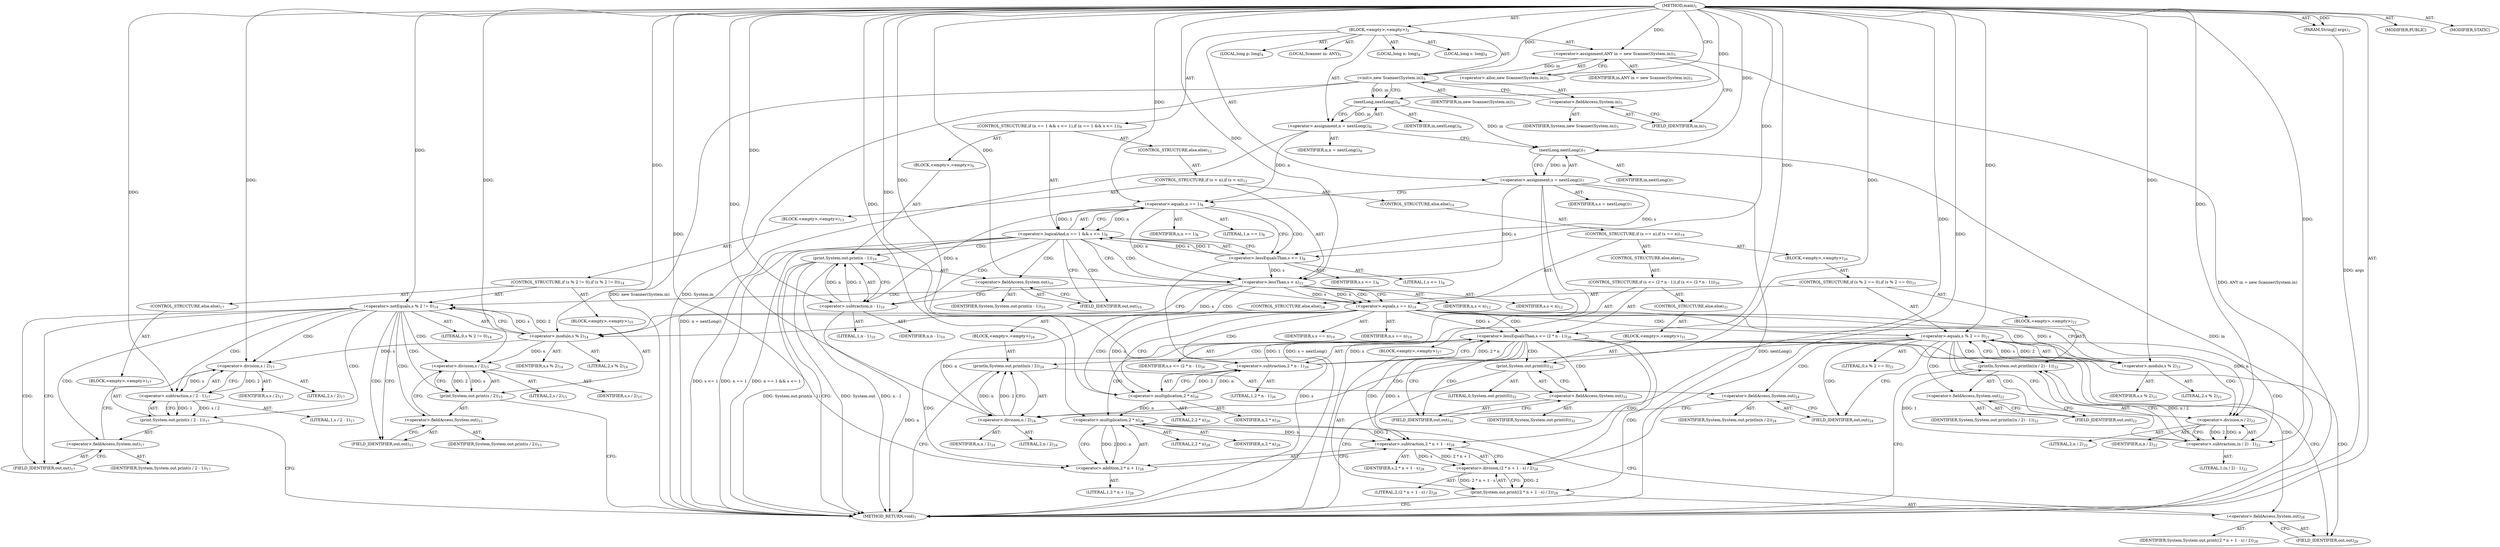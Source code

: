 digraph "main" {  
"19" [label = <(METHOD,main)<SUB>1</SUB>> ]
"20" [label = <(PARAM,String[] args)<SUB>1</SUB>> ]
"21" [label = <(BLOCK,&lt;empty&gt;,&lt;empty&gt;)<SUB>2</SUB>> ]
"22" [label = <(LOCAL,long n: long)<SUB>4</SUB>> ]
"23" [label = <(LOCAL,long s: long)<SUB>4</SUB>> ]
"24" [label = <(LOCAL,long p: long)<SUB>4</SUB>> ]
"4" [label = <(LOCAL,Scanner in: ANY)<SUB>5</SUB>> ]
"25" [label = <(&lt;operator&gt;.assignment,ANY in = new Scanner(System.in))<SUB>5</SUB>> ]
"26" [label = <(IDENTIFIER,in,ANY in = new Scanner(System.in))<SUB>5</SUB>> ]
"27" [label = <(&lt;operator&gt;.alloc,new Scanner(System.in))<SUB>5</SUB>> ]
"28" [label = <(&lt;init&gt;,new Scanner(System.in))<SUB>5</SUB>> ]
"3" [label = <(IDENTIFIER,in,new Scanner(System.in))<SUB>5</SUB>> ]
"29" [label = <(&lt;operator&gt;.fieldAccess,System.in)<SUB>5</SUB>> ]
"30" [label = <(IDENTIFIER,System,new Scanner(System.in))<SUB>5</SUB>> ]
"31" [label = <(FIELD_IDENTIFIER,in,in)<SUB>5</SUB>> ]
"32" [label = <(&lt;operator&gt;.assignment,n = nextLong())<SUB>6</SUB>> ]
"33" [label = <(IDENTIFIER,n,n = nextLong())<SUB>6</SUB>> ]
"34" [label = <(nextLong,nextLong())<SUB>6</SUB>> ]
"35" [label = <(IDENTIFIER,in,nextLong())<SUB>6</SUB>> ]
"36" [label = <(&lt;operator&gt;.assignment,s = nextLong())<SUB>7</SUB>> ]
"37" [label = <(IDENTIFIER,s,s = nextLong())<SUB>7</SUB>> ]
"38" [label = <(nextLong,nextLong())<SUB>7</SUB>> ]
"39" [label = <(IDENTIFIER,in,nextLong())<SUB>7</SUB>> ]
"40" [label = <(CONTROL_STRUCTURE,if (n == 1 &amp;&amp; s &lt;= 1),if (n == 1 &amp;&amp; s &lt;= 1))<SUB>8</SUB>> ]
"41" [label = <(&lt;operator&gt;.logicalAnd,n == 1 &amp;&amp; s &lt;= 1)<SUB>8</SUB>> ]
"42" [label = <(&lt;operator&gt;.equals,n == 1)<SUB>8</SUB>> ]
"43" [label = <(IDENTIFIER,n,n == 1)<SUB>8</SUB>> ]
"44" [label = <(LITERAL,1,n == 1)<SUB>8</SUB>> ]
"45" [label = <(&lt;operator&gt;.lessEqualsThan,s &lt;= 1)<SUB>8</SUB>> ]
"46" [label = <(IDENTIFIER,s,s &lt;= 1)<SUB>8</SUB>> ]
"47" [label = <(LITERAL,1,s &lt;= 1)<SUB>8</SUB>> ]
"48" [label = <(BLOCK,&lt;empty&gt;,&lt;empty&gt;)<SUB>9</SUB>> ]
"49" [label = <(print,System.out.print(n - 1))<SUB>10</SUB>> ]
"50" [label = <(&lt;operator&gt;.fieldAccess,System.out)<SUB>10</SUB>> ]
"51" [label = <(IDENTIFIER,System,System.out.print(n - 1))<SUB>10</SUB>> ]
"52" [label = <(FIELD_IDENTIFIER,out,out)<SUB>10</SUB>> ]
"53" [label = <(&lt;operator&gt;.subtraction,n - 1)<SUB>10</SUB>> ]
"54" [label = <(IDENTIFIER,n,n - 1)<SUB>10</SUB>> ]
"55" [label = <(LITERAL,1,n - 1)<SUB>10</SUB>> ]
"56" [label = <(CONTROL_STRUCTURE,else,else)<SUB>12</SUB>> ]
"57" [label = <(CONTROL_STRUCTURE,if (s &lt; n),if (s &lt; n))<SUB>12</SUB>> ]
"58" [label = <(&lt;operator&gt;.lessThan,s &lt; n)<SUB>12</SUB>> ]
"59" [label = <(IDENTIFIER,s,s &lt; n)<SUB>12</SUB>> ]
"60" [label = <(IDENTIFIER,n,s &lt; n)<SUB>12</SUB>> ]
"61" [label = <(BLOCK,&lt;empty&gt;,&lt;empty&gt;)<SUB>13</SUB>> ]
"62" [label = <(CONTROL_STRUCTURE,if (s % 2 != 0),if (s % 2 != 0))<SUB>14</SUB>> ]
"63" [label = <(&lt;operator&gt;.notEquals,s % 2 != 0)<SUB>14</SUB>> ]
"64" [label = <(&lt;operator&gt;.modulo,s % 2)<SUB>14</SUB>> ]
"65" [label = <(IDENTIFIER,s,s % 2)<SUB>14</SUB>> ]
"66" [label = <(LITERAL,2,s % 2)<SUB>14</SUB>> ]
"67" [label = <(LITERAL,0,s % 2 != 0)<SUB>14</SUB>> ]
"68" [label = <(BLOCK,&lt;empty&gt;,&lt;empty&gt;)<SUB>15</SUB>> ]
"69" [label = <(print,System.out.print(s / 2))<SUB>15</SUB>> ]
"70" [label = <(&lt;operator&gt;.fieldAccess,System.out)<SUB>15</SUB>> ]
"71" [label = <(IDENTIFIER,System,System.out.print(s / 2))<SUB>15</SUB>> ]
"72" [label = <(FIELD_IDENTIFIER,out,out)<SUB>15</SUB>> ]
"73" [label = <(&lt;operator&gt;.division,s / 2)<SUB>15</SUB>> ]
"74" [label = <(IDENTIFIER,s,s / 2)<SUB>15</SUB>> ]
"75" [label = <(LITERAL,2,s / 2)<SUB>15</SUB>> ]
"76" [label = <(CONTROL_STRUCTURE,else,else)<SUB>17</SUB>> ]
"77" [label = <(BLOCK,&lt;empty&gt;,&lt;empty&gt;)<SUB>17</SUB>> ]
"78" [label = <(print,System.out.print(s / 2 - 1))<SUB>17</SUB>> ]
"79" [label = <(&lt;operator&gt;.fieldAccess,System.out)<SUB>17</SUB>> ]
"80" [label = <(IDENTIFIER,System,System.out.print(s / 2 - 1))<SUB>17</SUB>> ]
"81" [label = <(FIELD_IDENTIFIER,out,out)<SUB>17</SUB>> ]
"82" [label = <(&lt;operator&gt;.subtraction,s / 2 - 1)<SUB>17</SUB>> ]
"83" [label = <(&lt;operator&gt;.division,s / 2)<SUB>17</SUB>> ]
"84" [label = <(IDENTIFIER,s,s / 2)<SUB>17</SUB>> ]
"85" [label = <(LITERAL,2,s / 2)<SUB>17</SUB>> ]
"86" [label = <(LITERAL,1,s / 2 - 1)<SUB>17</SUB>> ]
"87" [label = <(CONTROL_STRUCTURE,else,else)<SUB>19</SUB>> ]
"88" [label = <(CONTROL_STRUCTURE,if (s == n),if (s == n))<SUB>19</SUB>> ]
"89" [label = <(&lt;operator&gt;.equals,s == n)<SUB>19</SUB>> ]
"90" [label = <(IDENTIFIER,s,s == n)<SUB>19</SUB>> ]
"91" [label = <(IDENTIFIER,n,s == n)<SUB>19</SUB>> ]
"92" [label = <(BLOCK,&lt;empty&gt;,&lt;empty&gt;)<SUB>20</SUB>> ]
"93" [label = <(CONTROL_STRUCTURE,if (s % 2 == 0),if (s % 2 == 0))<SUB>21</SUB>> ]
"94" [label = <(&lt;operator&gt;.equals,s % 2 == 0)<SUB>21</SUB>> ]
"95" [label = <(&lt;operator&gt;.modulo,s % 2)<SUB>21</SUB>> ]
"96" [label = <(IDENTIFIER,s,s % 2)<SUB>21</SUB>> ]
"97" [label = <(LITERAL,2,s % 2)<SUB>21</SUB>> ]
"98" [label = <(LITERAL,0,s % 2 == 0)<SUB>21</SUB>> ]
"99" [label = <(BLOCK,&lt;empty&gt;,&lt;empty&gt;)<SUB>22</SUB>> ]
"100" [label = <(println,System.out.println((n / 2) - 1))<SUB>22</SUB>> ]
"101" [label = <(&lt;operator&gt;.fieldAccess,System.out)<SUB>22</SUB>> ]
"102" [label = <(IDENTIFIER,System,System.out.println((n / 2) - 1))<SUB>22</SUB>> ]
"103" [label = <(FIELD_IDENTIFIER,out,out)<SUB>22</SUB>> ]
"104" [label = <(&lt;operator&gt;.subtraction,(n / 2) - 1)<SUB>22</SUB>> ]
"105" [label = <(&lt;operator&gt;.division,n / 2)<SUB>22</SUB>> ]
"106" [label = <(IDENTIFIER,n,n / 2)<SUB>22</SUB>> ]
"107" [label = <(LITERAL,2,n / 2)<SUB>22</SUB>> ]
"108" [label = <(LITERAL,1,(n / 2) - 1)<SUB>22</SUB>> ]
"109" [label = <(CONTROL_STRUCTURE,else,else)<SUB>24</SUB>> ]
"110" [label = <(BLOCK,&lt;empty&gt;,&lt;empty&gt;)<SUB>24</SUB>> ]
"111" [label = <(println,System.out.println(n / 2))<SUB>24</SUB>> ]
"112" [label = <(&lt;operator&gt;.fieldAccess,System.out)<SUB>24</SUB>> ]
"113" [label = <(IDENTIFIER,System,System.out.println(n / 2))<SUB>24</SUB>> ]
"114" [label = <(FIELD_IDENTIFIER,out,out)<SUB>24</SUB>> ]
"115" [label = <(&lt;operator&gt;.division,n / 2)<SUB>24</SUB>> ]
"116" [label = <(IDENTIFIER,n,n / 2)<SUB>24</SUB>> ]
"117" [label = <(LITERAL,2,n / 2)<SUB>24</SUB>> ]
"118" [label = <(CONTROL_STRUCTURE,else,else)<SUB>26</SUB>> ]
"119" [label = <(CONTROL_STRUCTURE,if (s &lt;= (2 * n - 1)),if (s &lt;= (2 * n - 1)))<SUB>26</SUB>> ]
"120" [label = <(&lt;operator&gt;.lessEqualsThan,s &lt;= (2 * n - 1))<SUB>26</SUB>> ]
"121" [label = <(IDENTIFIER,s,s &lt;= (2 * n - 1))<SUB>26</SUB>> ]
"122" [label = <(&lt;operator&gt;.subtraction,2 * n - 1)<SUB>26</SUB>> ]
"123" [label = <(&lt;operator&gt;.multiplication,2 * n)<SUB>26</SUB>> ]
"124" [label = <(LITERAL,2,2 * n)<SUB>26</SUB>> ]
"125" [label = <(IDENTIFIER,n,2 * n)<SUB>26</SUB>> ]
"126" [label = <(LITERAL,1,2 * n - 1)<SUB>26</SUB>> ]
"127" [label = <(BLOCK,&lt;empty&gt;,&lt;empty&gt;)<SUB>27</SUB>> ]
"128" [label = <(print,System.out.print((2 * n + 1 - s) / 2))<SUB>28</SUB>> ]
"129" [label = <(&lt;operator&gt;.fieldAccess,System.out)<SUB>28</SUB>> ]
"130" [label = <(IDENTIFIER,System,System.out.print((2 * n + 1 - s) / 2))<SUB>28</SUB>> ]
"131" [label = <(FIELD_IDENTIFIER,out,out)<SUB>28</SUB>> ]
"132" [label = <(&lt;operator&gt;.division,(2 * n + 1 - s) / 2)<SUB>28</SUB>> ]
"133" [label = <(&lt;operator&gt;.subtraction,2 * n + 1 - s)<SUB>28</SUB>> ]
"134" [label = <(&lt;operator&gt;.addition,2 * n + 1)<SUB>28</SUB>> ]
"135" [label = <(&lt;operator&gt;.multiplication,2 * n)<SUB>28</SUB>> ]
"136" [label = <(LITERAL,2,2 * n)<SUB>28</SUB>> ]
"137" [label = <(IDENTIFIER,n,2 * n)<SUB>28</SUB>> ]
"138" [label = <(LITERAL,1,2 * n + 1)<SUB>28</SUB>> ]
"139" [label = <(IDENTIFIER,s,2 * n + 1 - s)<SUB>28</SUB>> ]
"140" [label = <(LITERAL,2,(2 * n + 1 - s) / 2)<SUB>28</SUB>> ]
"141" [label = <(CONTROL_STRUCTURE,else,else)<SUB>31</SUB>> ]
"142" [label = <(BLOCK,&lt;empty&gt;,&lt;empty&gt;)<SUB>31</SUB>> ]
"143" [label = <(print,System.out.print(0))<SUB>32</SUB>> ]
"144" [label = <(&lt;operator&gt;.fieldAccess,System.out)<SUB>32</SUB>> ]
"145" [label = <(IDENTIFIER,System,System.out.print(0))<SUB>32</SUB>> ]
"146" [label = <(FIELD_IDENTIFIER,out,out)<SUB>32</SUB>> ]
"147" [label = <(LITERAL,0,System.out.print(0))<SUB>32</SUB>> ]
"148" [label = <(MODIFIER,PUBLIC)> ]
"149" [label = <(MODIFIER,STATIC)> ]
"150" [label = <(METHOD_RETURN,void)<SUB>1</SUB>> ]
  "19" -> "20"  [ label = "AST: "] 
  "19" -> "21"  [ label = "AST: "] 
  "19" -> "148"  [ label = "AST: "] 
  "19" -> "149"  [ label = "AST: "] 
  "19" -> "150"  [ label = "AST: "] 
  "21" -> "22"  [ label = "AST: "] 
  "21" -> "23"  [ label = "AST: "] 
  "21" -> "24"  [ label = "AST: "] 
  "21" -> "4"  [ label = "AST: "] 
  "21" -> "25"  [ label = "AST: "] 
  "21" -> "28"  [ label = "AST: "] 
  "21" -> "32"  [ label = "AST: "] 
  "21" -> "36"  [ label = "AST: "] 
  "21" -> "40"  [ label = "AST: "] 
  "25" -> "26"  [ label = "AST: "] 
  "25" -> "27"  [ label = "AST: "] 
  "28" -> "3"  [ label = "AST: "] 
  "28" -> "29"  [ label = "AST: "] 
  "29" -> "30"  [ label = "AST: "] 
  "29" -> "31"  [ label = "AST: "] 
  "32" -> "33"  [ label = "AST: "] 
  "32" -> "34"  [ label = "AST: "] 
  "34" -> "35"  [ label = "AST: "] 
  "36" -> "37"  [ label = "AST: "] 
  "36" -> "38"  [ label = "AST: "] 
  "38" -> "39"  [ label = "AST: "] 
  "40" -> "41"  [ label = "AST: "] 
  "40" -> "48"  [ label = "AST: "] 
  "40" -> "56"  [ label = "AST: "] 
  "41" -> "42"  [ label = "AST: "] 
  "41" -> "45"  [ label = "AST: "] 
  "42" -> "43"  [ label = "AST: "] 
  "42" -> "44"  [ label = "AST: "] 
  "45" -> "46"  [ label = "AST: "] 
  "45" -> "47"  [ label = "AST: "] 
  "48" -> "49"  [ label = "AST: "] 
  "49" -> "50"  [ label = "AST: "] 
  "49" -> "53"  [ label = "AST: "] 
  "50" -> "51"  [ label = "AST: "] 
  "50" -> "52"  [ label = "AST: "] 
  "53" -> "54"  [ label = "AST: "] 
  "53" -> "55"  [ label = "AST: "] 
  "56" -> "57"  [ label = "AST: "] 
  "57" -> "58"  [ label = "AST: "] 
  "57" -> "61"  [ label = "AST: "] 
  "57" -> "87"  [ label = "AST: "] 
  "58" -> "59"  [ label = "AST: "] 
  "58" -> "60"  [ label = "AST: "] 
  "61" -> "62"  [ label = "AST: "] 
  "62" -> "63"  [ label = "AST: "] 
  "62" -> "68"  [ label = "AST: "] 
  "62" -> "76"  [ label = "AST: "] 
  "63" -> "64"  [ label = "AST: "] 
  "63" -> "67"  [ label = "AST: "] 
  "64" -> "65"  [ label = "AST: "] 
  "64" -> "66"  [ label = "AST: "] 
  "68" -> "69"  [ label = "AST: "] 
  "69" -> "70"  [ label = "AST: "] 
  "69" -> "73"  [ label = "AST: "] 
  "70" -> "71"  [ label = "AST: "] 
  "70" -> "72"  [ label = "AST: "] 
  "73" -> "74"  [ label = "AST: "] 
  "73" -> "75"  [ label = "AST: "] 
  "76" -> "77"  [ label = "AST: "] 
  "77" -> "78"  [ label = "AST: "] 
  "78" -> "79"  [ label = "AST: "] 
  "78" -> "82"  [ label = "AST: "] 
  "79" -> "80"  [ label = "AST: "] 
  "79" -> "81"  [ label = "AST: "] 
  "82" -> "83"  [ label = "AST: "] 
  "82" -> "86"  [ label = "AST: "] 
  "83" -> "84"  [ label = "AST: "] 
  "83" -> "85"  [ label = "AST: "] 
  "87" -> "88"  [ label = "AST: "] 
  "88" -> "89"  [ label = "AST: "] 
  "88" -> "92"  [ label = "AST: "] 
  "88" -> "118"  [ label = "AST: "] 
  "89" -> "90"  [ label = "AST: "] 
  "89" -> "91"  [ label = "AST: "] 
  "92" -> "93"  [ label = "AST: "] 
  "93" -> "94"  [ label = "AST: "] 
  "93" -> "99"  [ label = "AST: "] 
  "93" -> "109"  [ label = "AST: "] 
  "94" -> "95"  [ label = "AST: "] 
  "94" -> "98"  [ label = "AST: "] 
  "95" -> "96"  [ label = "AST: "] 
  "95" -> "97"  [ label = "AST: "] 
  "99" -> "100"  [ label = "AST: "] 
  "100" -> "101"  [ label = "AST: "] 
  "100" -> "104"  [ label = "AST: "] 
  "101" -> "102"  [ label = "AST: "] 
  "101" -> "103"  [ label = "AST: "] 
  "104" -> "105"  [ label = "AST: "] 
  "104" -> "108"  [ label = "AST: "] 
  "105" -> "106"  [ label = "AST: "] 
  "105" -> "107"  [ label = "AST: "] 
  "109" -> "110"  [ label = "AST: "] 
  "110" -> "111"  [ label = "AST: "] 
  "111" -> "112"  [ label = "AST: "] 
  "111" -> "115"  [ label = "AST: "] 
  "112" -> "113"  [ label = "AST: "] 
  "112" -> "114"  [ label = "AST: "] 
  "115" -> "116"  [ label = "AST: "] 
  "115" -> "117"  [ label = "AST: "] 
  "118" -> "119"  [ label = "AST: "] 
  "119" -> "120"  [ label = "AST: "] 
  "119" -> "127"  [ label = "AST: "] 
  "119" -> "141"  [ label = "AST: "] 
  "120" -> "121"  [ label = "AST: "] 
  "120" -> "122"  [ label = "AST: "] 
  "122" -> "123"  [ label = "AST: "] 
  "122" -> "126"  [ label = "AST: "] 
  "123" -> "124"  [ label = "AST: "] 
  "123" -> "125"  [ label = "AST: "] 
  "127" -> "128"  [ label = "AST: "] 
  "128" -> "129"  [ label = "AST: "] 
  "128" -> "132"  [ label = "AST: "] 
  "129" -> "130"  [ label = "AST: "] 
  "129" -> "131"  [ label = "AST: "] 
  "132" -> "133"  [ label = "AST: "] 
  "132" -> "140"  [ label = "AST: "] 
  "133" -> "134"  [ label = "AST: "] 
  "133" -> "139"  [ label = "AST: "] 
  "134" -> "135"  [ label = "AST: "] 
  "134" -> "138"  [ label = "AST: "] 
  "135" -> "136"  [ label = "AST: "] 
  "135" -> "137"  [ label = "AST: "] 
  "141" -> "142"  [ label = "AST: "] 
  "142" -> "143"  [ label = "AST: "] 
  "143" -> "144"  [ label = "AST: "] 
  "143" -> "147"  [ label = "AST: "] 
  "144" -> "145"  [ label = "AST: "] 
  "144" -> "146"  [ label = "AST: "] 
  "25" -> "31"  [ label = "CFG: "] 
  "28" -> "34"  [ label = "CFG: "] 
  "32" -> "38"  [ label = "CFG: "] 
  "36" -> "42"  [ label = "CFG: "] 
  "27" -> "25"  [ label = "CFG: "] 
  "29" -> "28"  [ label = "CFG: "] 
  "34" -> "32"  [ label = "CFG: "] 
  "38" -> "36"  [ label = "CFG: "] 
  "41" -> "52"  [ label = "CFG: "] 
  "41" -> "58"  [ label = "CFG: "] 
  "31" -> "29"  [ label = "CFG: "] 
  "42" -> "41"  [ label = "CFG: "] 
  "42" -> "45"  [ label = "CFG: "] 
  "45" -> "41"  [ label = "CFG: "] 
  "49" -> "150"  [ label = "CFG: "] 
  "50" -> "53"  [ label = "CFG: "] 
  "53" -> "49"  [ label = "CFG: "] 
  "58" -> "64"  [ label = "CFG: "] 
  "58" -> "89"  [ label = "CFG: "] 
  "52" -> "50"  [ label = "CFG: "] 
  "63" -> "72"  [ label = "CFG: "] 
  "63" -> "81"  [ label = "CFG: "] 
  "89" -> "95"  [ label = "CFG: "] 
  "89" -> "123"  [ label = "CFG: "] 
  "64" -> "63"  [ label = "CFG: "] 
  "69" -> "150"  [ label = "CFG: "] 
  "70" -> "73"  [ label = "CFG: "] 
  "73" -> "69"  [ label = "CFG: "] 
  "78" -> "150"  [ label = "CFG: "] 
  "94" -> "103"  [ label = "CFG: "] 
  "94" -> "114"  [ label = "CFG: "] 
  "120" -> "131"  [ label = "CFG: "] 
  "120" -> "146"  [ label = "CFG: "] 
  "72" -> "70"  [ label = "CFG: "] 
  "79" -> "83"  [ label = "CFG: "] 
  "82" -> "78"  [ label = "CFG: "] 
  "95" -> "94"  [ label = "CFG: "] 
  "100" -> "150"  [ label = "CFG: "] 
  "122" -> "120"  [ label = "CFG: "] 
  "128" -> "150"  [ label = "CFG: "] 
  "81" -> "79"  [ label = "CFG: "] 
  "83" -> "82"  [ label = "CFG: "] 
  "101" -> "105"  [ label = "CFG: "] 
  "104" -> "100"  [ label = "CFG: "] 
  "111" -> "150"  [ label = "CFG: "] 
  "123" -> "122"  [ label = "CFG: "] 
  "129" -> "135"  [ label = "CFG: "] 
  "132" -> "128"  [ label = "CFG: "] 
  "143" -> "150"  [ label = "CFG: "] 
  "103" -> "101"  [ label = "CFG: "] 
  "105" -> "104"  [ label = "CFG: "] 
  "112" -> "115"  [ label = "CFG: "] 
  "115" -> "111"  [ label = "CFG: "] 
  "131" -> "129"  [ label = "CFG: "] 
  "133" -> "132"  [ label = "CFG: "] 
  "144" -> "143"  [ label = "CFG: "] 
  "114" -> "112"  [ label = "CFG: "] 
  "134" -> "133"  [ label = "CFG: "] 
  "146" -> "144"  [ label = "CFG: "] 
  "135" -> "134"  [ label = "CFG: "] 
  "19" -> "27"  [ label = "CFG: "] 
  "20" -> "150"  [ label = "DDG: args"] 
  "25" -> "150"  [ label = "DDG: ANY in = new Scanner(System.in)"] 
  "28" -> "150"  [ label = "DDG: System.in"] 
  "28" -> "150"  [ label = "DDG: new Scanner(System.in)"] 
  "32" -> "150"  [ label = "DDG: n = nextLong()"] 
  "36" -> "150"  [ label = "DDG: s"] 
  "38" -> "150"  [ label = "DDG: in"] 
  "36" -> "150"  [ label = "DDG: nextLong()"] 
  "36" -> "150"  [ label = "DDG: s = nextLong()"] 
  "41" -> "150"  [ label = "DDG: n == 1"] 
  "45" -> "150"  [ label = "DDG: s"] 
  "41" -> "150"  [ label = "DDG: s &lt;= 1"] 
  "41" -> "150"  [ label = "DDG: n == 1 &amp;&amp; s &lt;= 1"] 
  "49" -> "150"  [ label = "DDG: System.out"] 
  "53" -> "150"  [ label = "DDG: n"] 
  "49" -> "150"  [ label = "DDG: n - 1"] 
  "49" -> "150"  [ label = "DDG: System.out.print(n - 1)"] 
  "19" -> "20"  [ label = "DDG: "] 
  "19" -> "25"  [ label = "DDG: "] 
  "34" -> "32"  [ label = "DDG: in"] 
  "38" -> "36"  [ label = "DDG: in"] 
  "25" -> "28"  [ label = "DDG: in"] 
  "19" -> "28"  [ label = "DDG: "] 
  "28" -> "34"  [ label = "DDG: in"] 
  "19" -> "34"  [ label = "DDG: "] 
  "34" -> "38"  [ label = "DDG: in"] 
  "19" -> "38"  [ label = "DDG: "] 
  "42" -> "41"  [ label = "DDG: n"] 
  "42" -> "41"  [ label = "DDG: 1"] 
  "45" -> "41"  [ label = "DDG: s"] 
  "45" -> "41"  [ label = "DDG: 1"] 
  "32" -> "42"  [ label = "DDG: n"] 
  "19" -> "42"  [ label = "DDG: "] 
  "36" -> "45"  [ label = "DDG: s"] 
  "19" -> "45"  [ label = "DDG: "] 
  "53" -> "49"  [ label = "DDG: n"] 
  "53" -> "49"  [ label = "DDG: 1"] 
  "42" -> "53"  [ label = "DDG: n"] 
  "19" -> "53"  [ label = "DDG: "] 
  "36" -> "58"  [ label = "DDG: s"] 
  "45" -> "58"  [ label = "DDG: s"] 
  "19" -> "58"  [ label = "DDG: "] 
  "42" -> "58"  [ label = "DDG: n"] 
  "64" -> "63"  [ label = "DDG: s"] 
  "64" -> "63"  [ label = "DDG: 2"] 
  "19" -> "63"  [ label = "DDG: "] 
  "58" -> "89"  [ label = "DDG: s"] 
  "19" -> "89"  [ label = "DDG: "] 
  "58" -> "89"  [ label = "DDG: n"] 
  "58" -> "64"  [ label = "DDG: s"] 
  "19" -> "64"  [ label = "DDG: "] 
  "73" -> "69"  [ label = "DDG: s"] 
  "73" -> "69"  [ label = "DDG: 2"] 
  "64" -> "73"  [ label = "DDG: s"] 
  "19" -> "73"  [ label = "DDG: "] 
  "82" -> "78"  [ label = "DDG: s / 2"] 
  "82" -> "78"  [ label = "DDG: 1"] 
  "95" -> "94"  [ label = "DDG: s"] 
  "95" -> "94"  [ label = "DDG: 2"] 
  "19" -> "94"  [ label = "DDG: "] 
  "89" -> "120"  [ label = "DDG: s"] 
  "19" -> "120"  [ label = "DDG: "] 
  "122" -> "120"  [ label = "DDG: 2 * n"] 
  "122" -> "120"  [ label = "DDG: 1"] 
  "83" -> "82"  [ label = "DDG: s"] 
  "83" -> "82"  [ label = "DDG: 2"] 
  "19" -> "82"  [ label = "DDG: "] 
  "89" -> "95"  [ label = "DDG: s"] 
  "19" -> "95"  [ label = "DDG: "] 
  "104" -> "100"  [ label = "DDG: n / 2"] 
  "104" -> "100"  [ label = "DDG: 1"] 
  "123" -> "122"  [ label = "DDG: 2"] 
  "123" -> "122"  [ label = "DDG: n"] 
  "19" -> "122"  [ label = "DDG: "] 
  "132" -> "128"  [ label = "DDG: 2 * n + 1 - s"] 
  "132" -> "128"  [ label = "DDG: 2"] 
  "64" -> "83"  [ label = "DDG: s"] 
  "19" -> "83"  [ label = "DDG: "] 
  "105" -> "104"  [ label = "DDG: n"] 
  "105" -> "104"  [ label = "DDG: 2"] 
  "19" -> "104"  [ label = "DDG: "] 
  "115" -> "111"  [ label = "DDG: n"] 
  "115" -> "111"  [ label = "DDG: 2"] 
  "19" -> "123"  [ label = "DDG: "] 
  "89" -> "123"  [ label = "DDG: n"] 
  "133" -> "132"  [ label = "DDG: 2 * n + 1"] 
  "133" -> "132"  [ label = "DDG: s"] 
  "19" -> "132"  [ label = "DDG: "] 
  "19" -> "143"  [ label = "DDG: "] 
  "89" -> "105"  [ label = "DDG: n"] 
  "19" -> "105"  [ label = "DDG: "] 
  "89" -> "115"  [ label = "DDG: n"] 
  "19" -> "115"  [ label = "DDG: "] 
  "135" -> "133"  [ label = "DDG: 2"] 
  "135" -> "133"  [ label = "DDG: n"] 
  "19" -> "133"  [ label = "DDG: "] 
  "120" -> "133"  [ label = "DDG: s"] 
  "135" -> "134"  [ label = "DDG: 2"] 
  "135" -> "134"  [ label = "DDG: n"] 
  "19" -> "134"  [ label = "DDG: "] 
  "19" -> "135"  [ label = "DDG: "] 
  "123" -> "135"  [ label = "DDG: n"] 
  "41" -> "49"  [ label = "CDG: "] 
  "41" -> "52"  [ label = "CDG: "] 
  "41" -> "50"  [ label = "CDG: "] 
  "41" -> "58"  [ label = "CDG: "] 
  "41" -> "53"  [ label = "CDG: "] 
  "42" -> "45"  [ label = "CDG: "] 
  "58" -> "64"  [ label = "CDG: "] 
  "58" -> "89"  [ label = "CDG: "] 
  "58" -> "63"  [ label = "CDG: "] 
  "63" -> "73"  [ label = "CDG: "] 
  "63" -> "81"  [ label = "CDG: "] 
  "63" -> "72"  [ label = "CDG: "] 
  "63" -> "69"  [ label = "CDG: "] 
  "63" -> "82"  [ label = "CDG: "] 
  "63" -> "79"  [ label = "CDG: "] 
  "63" -> "83"  [ label = "CDG: "] 
  "63" -> "70"  [ label = "CDG: "] 
  "63" -> "78"  [ label = "CDG: "] 
  "89" -> "94"  [ label = "CDG: "] 
  "89" -> "120"  [ label = "CDG: "] 
  "89" -> "122"  [ label = "CDG: "] 
  "89" -> "95"  [ label = "CDG: "] 
  "89" -> "123"  [ label = "CDG: "] 
  "94" -> "115"  [ label = "CDG: "] 
  "94" -> "114"  [ label = "CDG: "] 
  "94" -> "103"  [ label = "CDG: "] 
  "94" -> "104"  [ label = "CDG: "] 
  "94" -> "112"  [ label = "CDG: "] 
  "94" -> "101"  [ label = "CDG: "] 
  "94" -> "105"  [ label = "CDG: "] 
  "94" -> "100"  [ label = "CDG: "] 
  "94" -> "111"  [ label = "CDG: "] 
  "120" -> "146"  [ label = "CDG: "] 
  "120" -> "128"  [ label = "CDG: "] 
  "120" -> "131"  [ label = "CDG: "] 
  "120" -> "132"  [ label = "CDG: "] 
  "120" -> "144"  [ label = "CDG: "] 
  "120" -> "129"  [ label = "CDG: "] 
  "120" -> "134"  [ label = "CDG: "] 
  "120" -> "143"  [ label = "CDG: "] 
  "120" -> "135"  [ label = "CDG: "] 
  "120" -> "133"  [ label = "CDG: "] 
}
